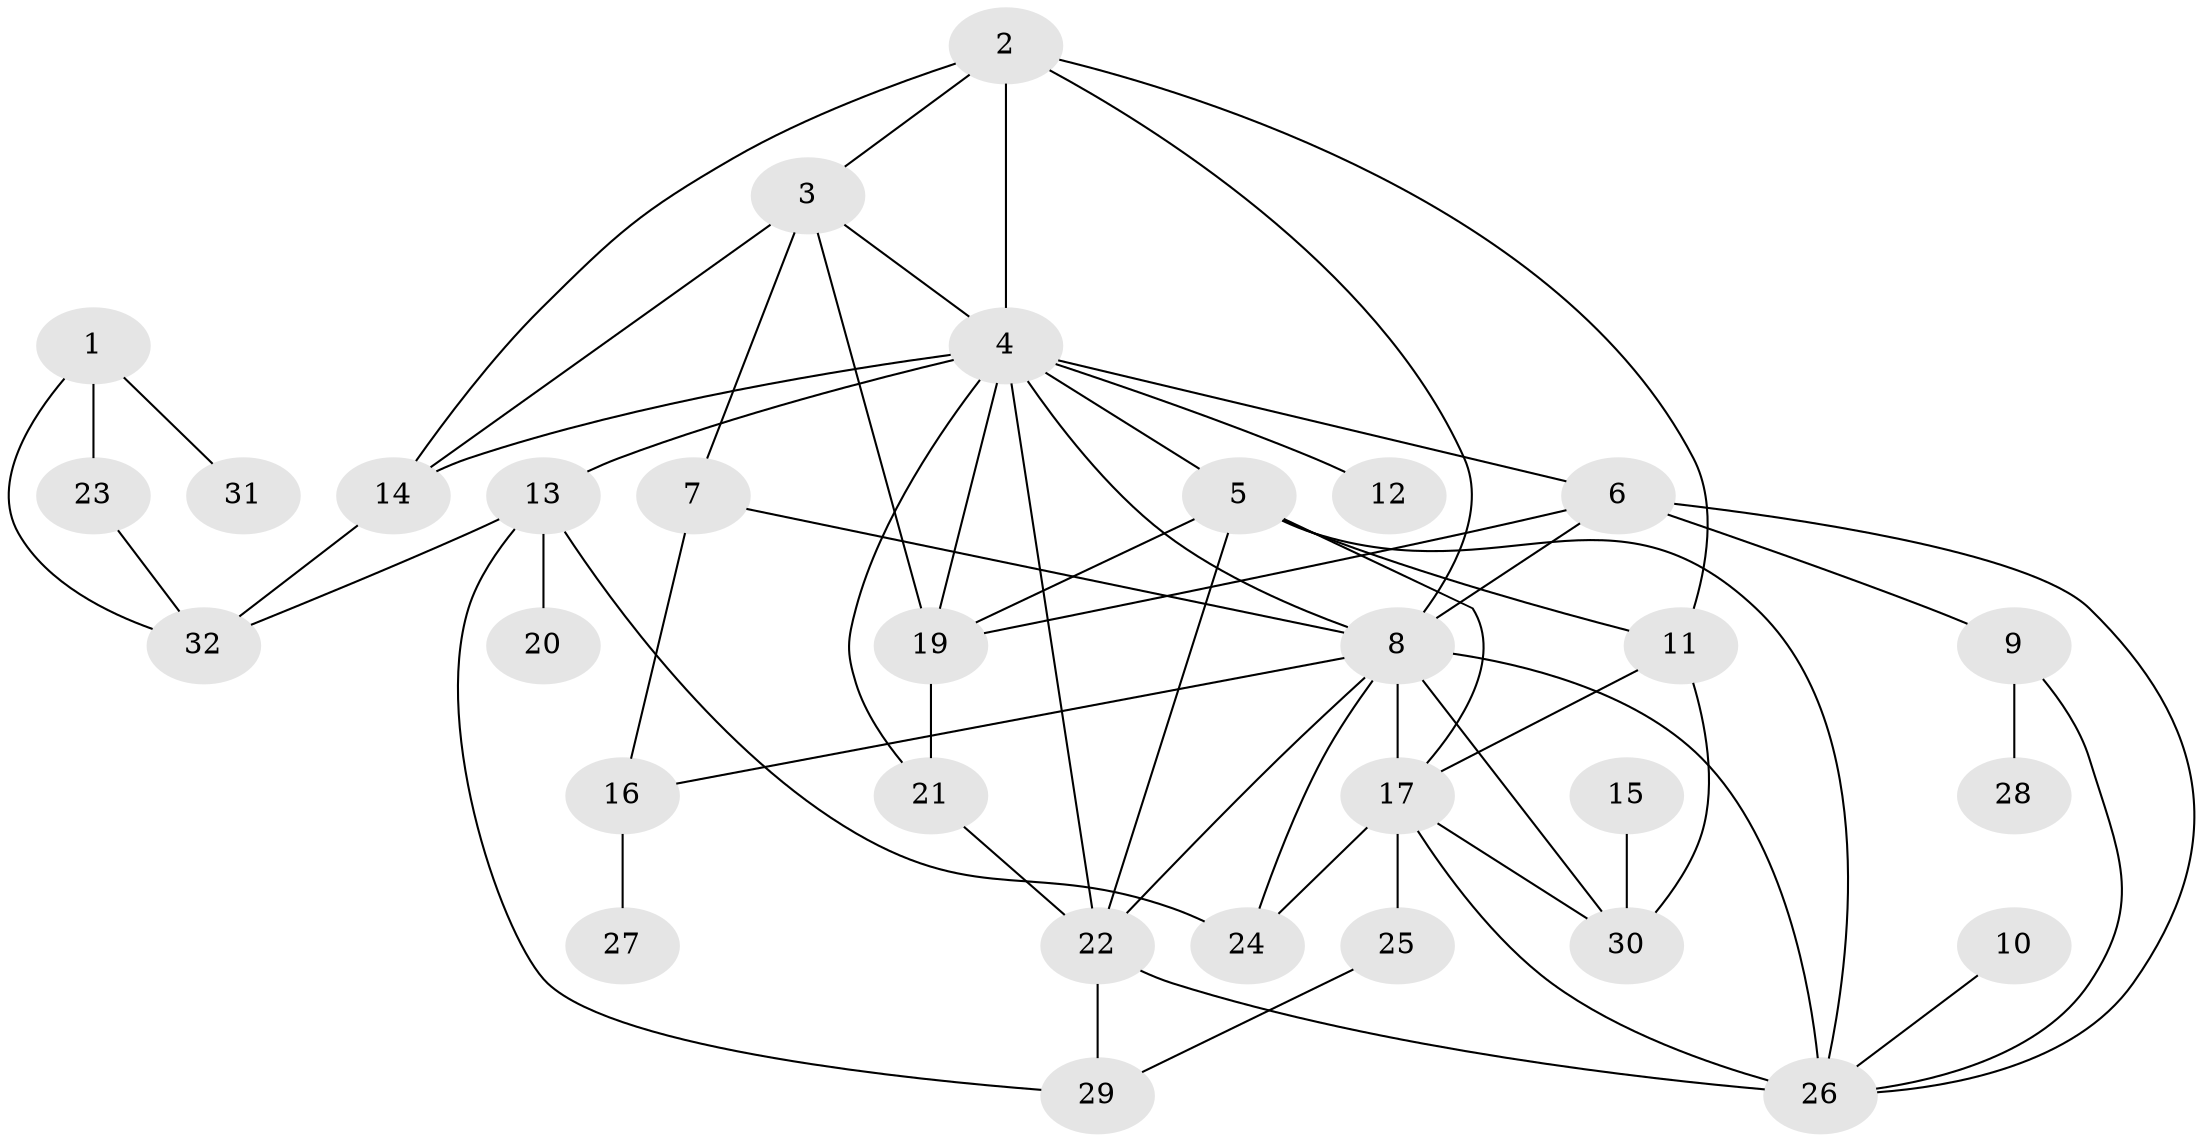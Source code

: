 // original degree distribution, {1: 0.1111111111111111, 4: 0.23809523809523808, 5: 0.06349206349206349, 2: 0.25396825396825395, 3: 0.2222222222222222, 6: 0.06349206349206349, 0: 0.015873015873015872, 7: 0.015873015873015872, 8: 0.015873015873015872}
// Generated by graph-tools (version 1.1) at 2025/33/03/09/25 02:33:48]
// undirected, 31 vertices, 60 edges
graph export_dot {
graph [start="1"]
  node [color=gray90,style=filled];
  1;
  2;
  3;
  4;
  5;
  6;
  7;
  8;
  9;
  10;
  11;
  12;
  13;
  14;
  15;
  16;
  17;
  19;
  20;
  21;
  22;
  23;
  24;
  25;
  26;
  27;
  28;
  29;
  30;
  31;
  32;
  1 -- 23 [weight=1.0];
  1 -- 31 [weight=1.0];
  1 -- 32 [weight=1.0];
  2 -- 3 [weight=1.0];
  2 -- 4 [weight=2.0];
  2 -- 8 [weight=1.0];
  2 -- 11 [weight=1.0];
  2 -- 14 [weight=1.0];
  3 -- 4 [weight=1.0];
  3 -- 7 [weight=1.0];
  3 -- 14 [weight=1.0];
  3 -- 19 [weight=1.0];
  4 -- 5 [weight=1.0];
  4 -- 6 [weight=1.0];
  4 -- 8 [weight=1.0];
  4 -- 12 [weight=2.0];
  4 -- 13 [weight=2.0];
  4 -- 14 [weight=1.0];
  4 -- 19 [weight=1.0];
  4 -- 21 [weight=1.0];
  4 -- 22 [weight=1.0];
  5 -- 11 [weight=1.0];
  5 -- 17 [weight=1.0];
  5 -- 19 [weight=1.0];
  5 -- 22 [weight=1.0];
  5 -- 26 [weight=1.0];
  6 -- 8 [weight=1.0];
  6 -- 9 [weight=1.0];
  6 -- 19 [weight=1.0];
  6 -- 26 [weight=1.0];
  7 -- 8 [weight=1.0];
  7 -- 16 [weight=1.0];
  8 -- 16 [weight=1.0];
  8 -- 17 [weight=2.0];
  8 -- 22 [weight=1.0];
  8 -- 24 [weight=1.0];
  8 -- 26 [weight=4.0];
  8 -- 30 [weight=1.0];
  9 -- 26 [weight=1.0];
  9 -- 28 [weight=1.0];
  10 -- 26 [weight=1.0];
  11 -- 17 [weight=1.0];
  11 -- 30 [weight=1.0];
  13 -- 20 [weight=1.0];
  13 -- 24 [weight=1.0];
  13 -- 29 [weight=1.0];
  13 -- 32 [weight=1.0];
  14 -- 32 [weight=1.0];
  15 -- 30 [weight=1.0];
  16 -- 27 [weight=1.0];
  17 -- 24 [weight=1.0];
  17 -- 25 [weight=1.0];
  17 -- 26 [weight=3.0];
  17 -- 30 [weight=1.0];
  19 -- 21 [weight=1.0];
  21 -- 22 [weight=1.0];
  22 -- 26 [weight=1.0];
  22 -- 29 [weight=1.0];
  23 -- 32 [weight=1.0];
  25 -- 29 [weight=1.0];
}

